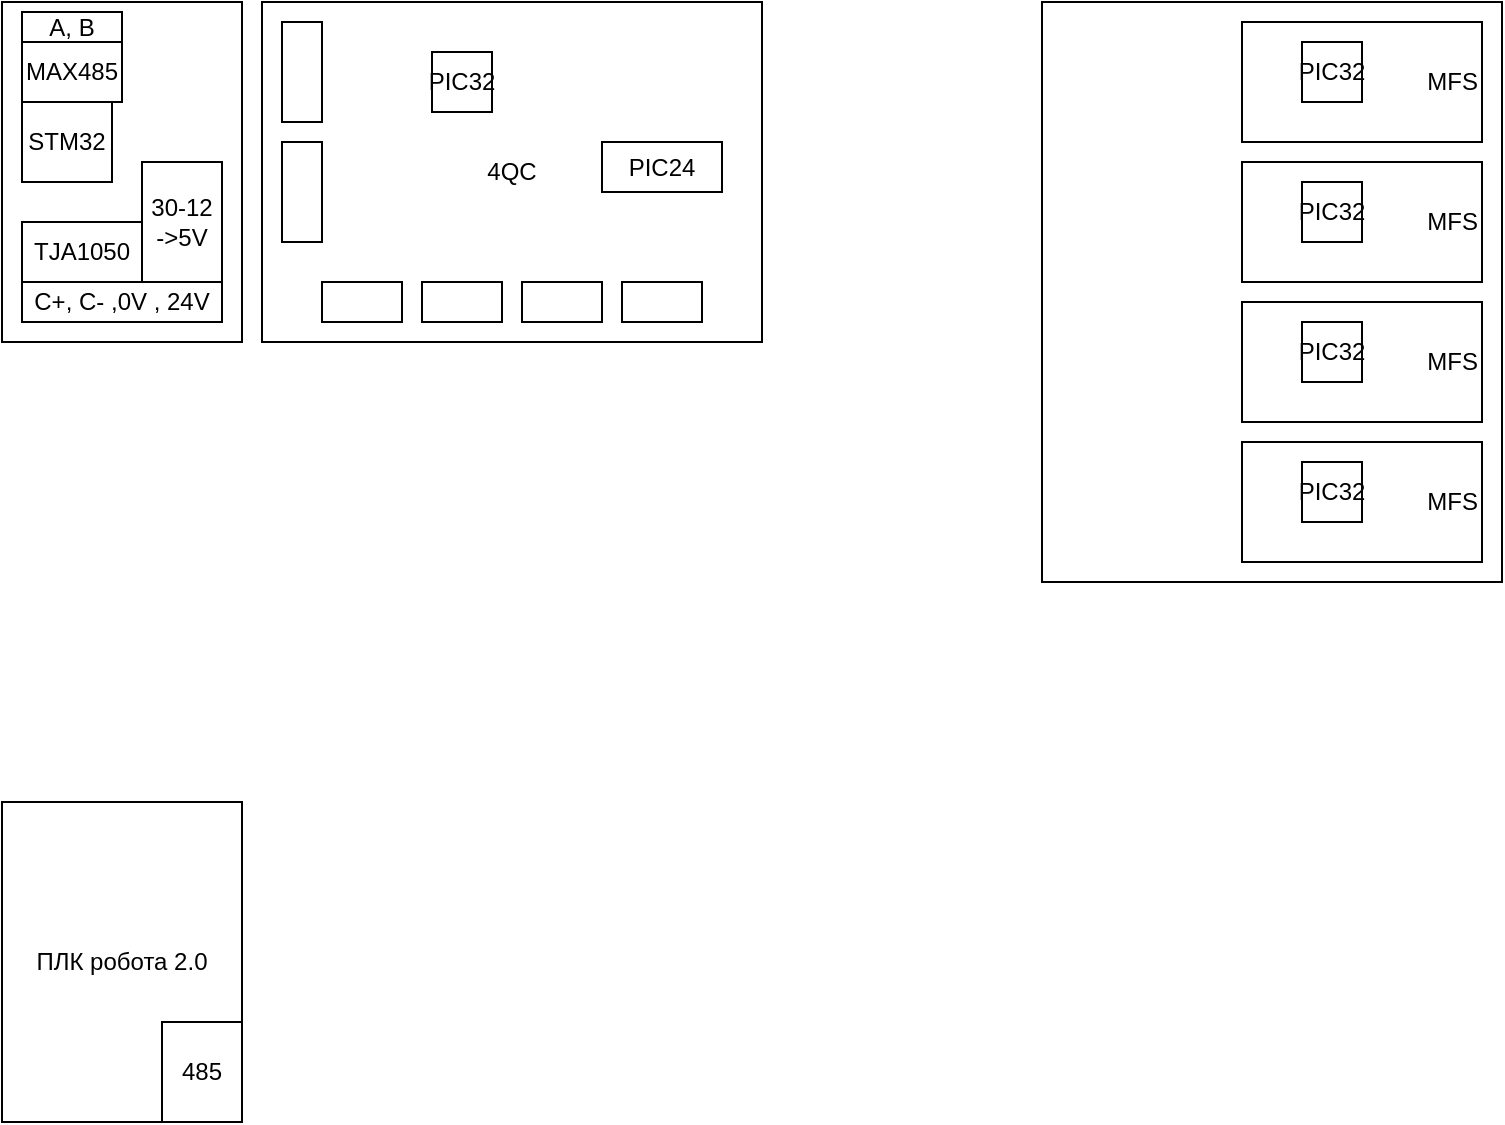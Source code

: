 <mxfile version="24.7.17">
  <diagram name="Page-1" id="-dQmnktwDH-jPZkVW7yZ">
    <mxGraphModel dx="927" dy="622" grid="1" gridSize="10" guides="1" tooltips="1" connect="1" arrows="1" fold="1" page="1" pageScale="1" pageWidth="827" pageHeight="1169" math="0" shadow="0">
      <root>
        <mxCell id="0" />
        <mxCell id="1" parent="0" />
        <mxCell id="Pzs0IumOzV-PQfawO4oZ-7" value="" style="rounded=0;whiteSpace=wrap;html=1;" vertex="1" parent="1">
          <mxGeometry x="540" y="30" width="230" height="290" as="geometry" />
        </mxCell>
        <mxCell id="Pzs0IumOzV-PQfawO4oZ-1" value="" style="rounded=0;whiteSpace=wrap;html=1;" vertex="1" parent="1">
          <mxGeometry x="20" y="30" width="120" height="170" as="geometry" />
        </mxCell>
        <mxCell id="Pzs0IumOzV-PQfawO4oZ-2" value="MFS" style="rounded=0;whiteSpace=wrap;html=1;align=right;" vertex="1" parent="1">
          <mxGeometry x="640" y="40" width="120" height="60" as="geometry" />
        </mxCell>
        <mxCell id="Pzs0IumOzV-PQfawO4oZ-3" value="4QC" style="rounded=0;whiteSpace=wrap;html=1;align=center;" vertex="1" parent="1">
          <mxGeometry x="150" y="30" width="250" height="170" as="geometry" />
        </mxCell>
        <mxCell id="Pzs0IumOzV-PQfawO4oZ-4" value="MFS" style="rounded=0;whiteSpace=wrap;html=1;align=right;" vertex="1" parent="1">
          <mxGeometry x="640" y="110" width="120" height="60" as="geometry" />
        </mxCell>
        <mxCell id="Pzs0IumOzV-PQfawO4oZ-5" value="MFS" style="rounded=0;whiteSpace=wrap;html=1;align=right;" vertex="1" parent="1">
          <mxGeometry x="640" y="180" width="120" height="60" as="geometry" />
        </mxCell>
        <mxCell id="Pzs0IumOzV-PQfawO4oZ-6" value="MFS" style="rounded=0;whiteSpace=wrap;html=1;align=right;" vertex="1" parent="1">
          <mxGeometry x="640" y="250" width="120" height="60" as="geometry" />
        </mxCell>
        <mxCell id="Pzs0IumOzV-PQfawO4oZ-8" value="" style="rounded=0;whiteSpace=wrap;html=1;" vertex="1" parent="1">
          <mxGeometry x="180" y="170" width="40" height="20" as="geometry" />
        </mxCell>
        <mxCell id="Pzs0IumOzV-PQfawO4oZ-9" value="" style="rounded=0;whiteSpace=wrap;html=1;" vertex="1" parent="1">
          <mxGeometry x="230" y="170" width="40" height="20" as="geometry" />
        </mxCell>
        <mxCell id="Pzs0IumOzV-PQfawO4oZ-10" value="" style="rounded=0;whiteSpace=wrap;html=1;" vertex="1" parent="1">
          <mxGeometry x="280" y="170" width="40" height="20" as="geometry" />
        </mxCell>
        <mxCell id="Pzs0IumOzV-PQfawO4oZ-11" value="" style="rounded=0;whiteSpace=wrap;html=1;" vertex="1" parent="1">
          <mxGeometry x="330" y="170" width="40" height="20" as="geometry" />
        </mxCell>
        <mxCell id="Pzs0IumOzV-PQfawO4oZ-12" value="" style="rounded=0;whiteSpace=wrap;html=1;" vertex="1" parent="1">
          <mxGeometry x="160" y="40" width="20" height="50" as="geometry" />
        </mxCell>
        <mxCell id="Pzs0IumOzV-PQfawO4oZ-13" value="" style="rounded=0;whiteSpace=wrap;html=1;" vertex="1" parent="1">
          <mxGeometry x="160" y="100" width="20" height="50" as="geometry" />
        </mxCell>
        <mxCell id="Pzs0IumOzV-PQfawO4oZ-14" value="PIC32" style="rounded=0;whiteSpace=wrap;html=1;" vertex="1" parent="1">
          <mxGeometry x="235" y="55" width="30" height="30" as="geometry" />
        </mxCell>
        <mxCell id="Pzs0IumOzV-PQfawO4oZ-15" value="PIC24" style="rounded=0;whiteSpace=wrap;html=1;" vertex="1" parent="1">
          <mxGeometry x="320" y="100" width="60" height="25" as="geometry" />
        </mxCell>
        <mxCell id="Pzs0IumOzV-PQfawO4oZ-17" value="PIC32" style="rounded=0;whiteSpace=wrap;html=1;" vertex="1" parent="1">
          <mxGeometry x="670" y="50" width="30" height="30" as="geometry" />
        </mxCell>
        <mxCell id="Pzs0IumOzV-PQfawO4oZ-18" value="PIC32" style="rounded=0;whiteSpace=wrap;html=1;" vertex="1" parent="1">
          <mxGeometry x="670" y="120" width="30" height="30" as="geometry" />
        </mxCell>
        <mxCell id="Pzs0IumOzV-PQfawO4oZ-19" value="PIC32" style="rounded=0;whiteSpace=wrap;html=1;" vertex="1" parent="1">
          <mxGeometry x="670" y="190" width="30" height="30" as="geometry" />
        </mxCell>
        <mxCell id="Pzs0IumOzV-PQfawO4oZ-20" value="PIC32" style="rounded=0;whiteSpace=wrap;html=1;" vertex="1" parent="1">
          <mxGeometry x="670" y="260" width="30" height="30" as="geometry" />
        </mxCell>
        <mxCell id="Pzs0IumOzV-PQfawO4oZ-22" value="C+, C- ,0V , 24V" style="rounded=0;whiteSpace=wrap;html=1;" vertex="1" parent="1">
          <mxGeometry x="30" y="170" width="100" height="20" as="geometry" />
        </mxCell>
        <mxCell id="Pzs0IumOzV-PQfawO4oZ-24" value="30-12 -&amp;gt;5V" style="rounded=0;whiteSpace=wrap;html=1;" vertex="1" parent="1">
          <mxGeometry x="90" y="110" width="40" height="60" as="geometry" />
        </mxCell>
        <mxCell id="Pzs0IumOzV-PQfawO4oZ-25" value="A, B" style="rounded=0;whiteSpace=wrap;html=1;" vertex="1" parent="1">
          <mxGeometry x="30" y="35" width="50" height="15" as="geometry" />
        </mxCell>
        <mxCell id="Pzs0IumOzV-PQfawO4oZ-26" value="STM32" style="rounded=0;whiteSpace=wrap;html=1;" vertex="1" parent="1">
          <mxGeometry x="30" y="80" width="45" height="40" as="geometry" />
        </mxCell>
        <mxCell id="Pzs0IumOzV-PQfawO4oZ-27" value="TJA1050" style="rounded=0;whiteSpace=wrap;html=1;" vertex="1" parent="1">
          <mxGeometry x="30" y="140" width="60" height="30" as="geometry" />
        </mxCell>
        <mxCell id="Pzs0IumOzV-PQfawO4oZ-28" value="MAX485" style="rounded=0;whiteSpace=wrap;html=1;" vertex="1" parent="1">
          <mxGeometry x="30" y="50" width="50" height="30" as="geometry" />
        </mxCell>
        <mxCell id="Pzs0IumOzV-PQfawO4oZ-29" value="ПЛК робота 2.0" style="rounded=0;whiteSpace=wrap;html=1;" vertex="1" parent="1">
          <mxGeometry x="20" y="430" width="120" height="160" as="geometry" />
        </mxCell>
        <mxCell id="Pzs0IumOzV-PQfawO4oZ-30" value="485" style="rounded=0;whiteSpace=wrap;html=1;" vertex="1" parent="1">
          <mxGeometry x="100" y="540" width="40" height="50" as="geometry" />
        </mxCell>
      </root>
    </mxGraphModel>
  </diagram>
</mxfile>

